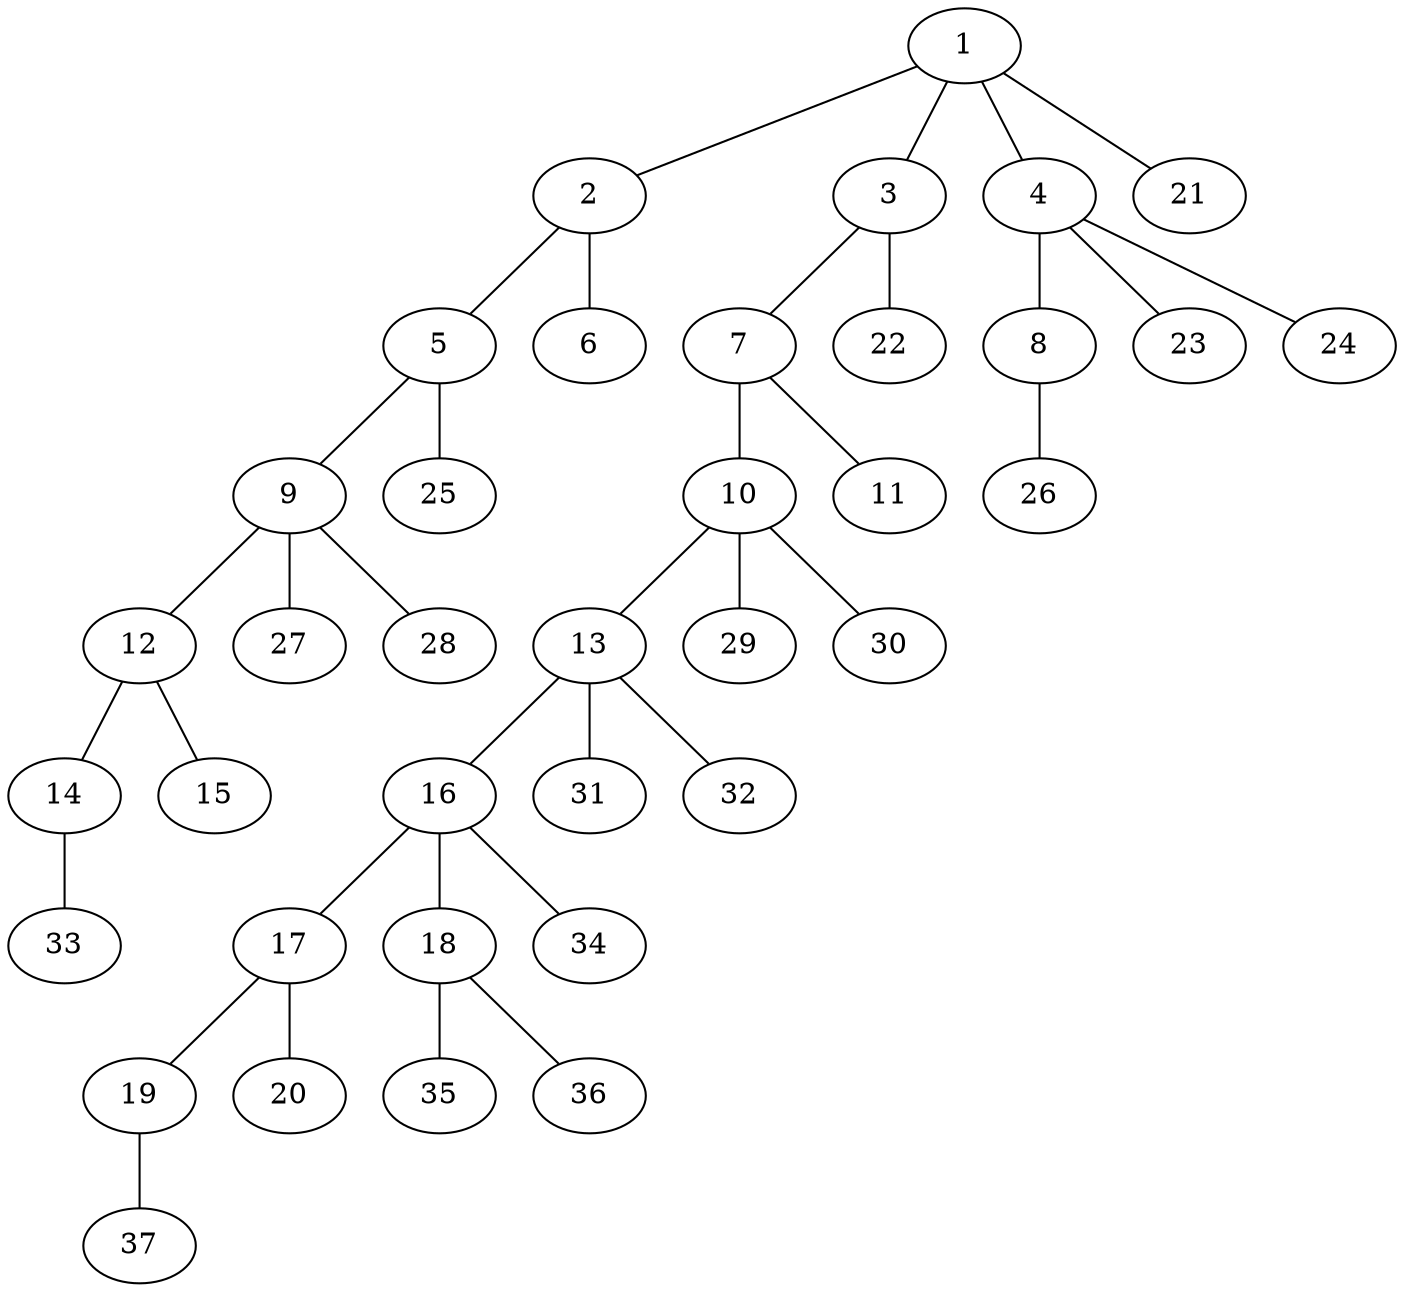 graph molecule_4321 {
	1	 [chem=C];
	2	 [chem=C];
	1 -- 2	 [valence=1];
	3	 [chem=N];
	1 -- 3	 [valence=1];
	4	 [chem=C];
	1 -- 4	 [valence=1];
	21	 [chem=H];
	1 -- 21	 [valence=1];
	5	 [chem=N];
	2 -- 5	 [valence=1];
	6	 [chem=O];
	2 -- 6	 [valence=2];
	7	 [chem=C];
	3 -- 7	 [valence=1];
	22	 [chem=H];
	3 -- 22	 [valence=1];
	8	 [chem=S];
	4 -- 8	 [valence=1];
	23	 [chem=H];
	4 -- 23	 [valence=1];
	24	 [chem=H];
	4 -- 24	 [valence=1];
	9	 [chem=C];
	5 -- 9	 [valence=1];
	25	 [chem=H];
	5 -- 25	 [valence=1];
	10	 [chem=C];
	7 -- 10	 [valence=1];
	11	 [chem=O];
	7 -- 11	 [valence=2];
	26	 [chem=H];
	8 -- 26	 [valence=1];
	12	 [chem=C];
	9 -- 12	 [valence=1];
	27	 [chem=H];
	9 -- 27	 [valence=1];
	28	 [chem=H];
	9 -- 28	 [valence=1];
	13	 [chem=C];
	10 -- 13	 [valence=1];
	29	 [chem=H];
	10 -- 29	 [valence=1];
	30	 [chem=H];
	10 -- 30	 [valence=1];
	14	 [chem=O];
	12 -- 14	 [valence=1];
	15	 [chem=O];
	12 -- 15	 [valence=2];
	16	 [chem=C];
	13 -- 16	 [valence=1];
	31	 [chem=H];
	13 -- 31	 [valence=1];
	32	 [chem=H];
	13 -- 32	 [valence=1];
	33	 [chem=H];
	14 -- 33	 [valence=1];
	17	 [chem=C];
	16 -- 17	 [valence=1];
	18	 [chem=N];
	16 -- 18	 [valence=1];
	34	 [chem=H];
	16 -- 34	 [valence=1];
	19	 [chem=O];
	17 -- 19	 [valence=1];
	20	 [chem=O];
	17 -- 20	 [valence=2];
	35	 [chem=H];
	18 -- 35	 [valence=1];
	36	 [chem=H];
	18 -- 36	 [valence=1];
	37	 [chem=H];
	19 -- 37	 [valence=1];
}
